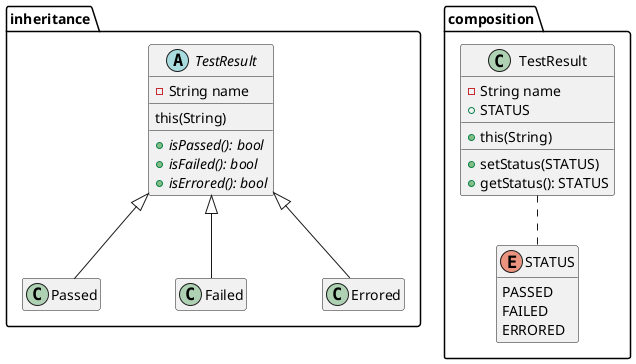 @startuml

skinparam nodesep 75
skinparam ranksep 50
hide empty members



package inheritance {

  abstract class TestResult {
    - String name
    __
    this(String)
    __
    + {abstract} isPassed(): bool
    + {abstract} isFailed(): bool
    + {abstract} isErrored(): bool
  }

  class Passed
  class Failed
  Class Errored

  TestResult <|-- Passed
  TestResult <|-- Failed
  TestResult <|-- Errored
}

package composition {
  enum STATUS {
    PASSED
    FAILED
    ERRORED
  }

  class TR2 as "TestResult" {
    - String name
    + STATUS
    __
    + this(String)
    __
    + setStatus(STATUS)
    + getStatus(): STATUS
  }

  TR2 .. STATUS

}

@enduml
